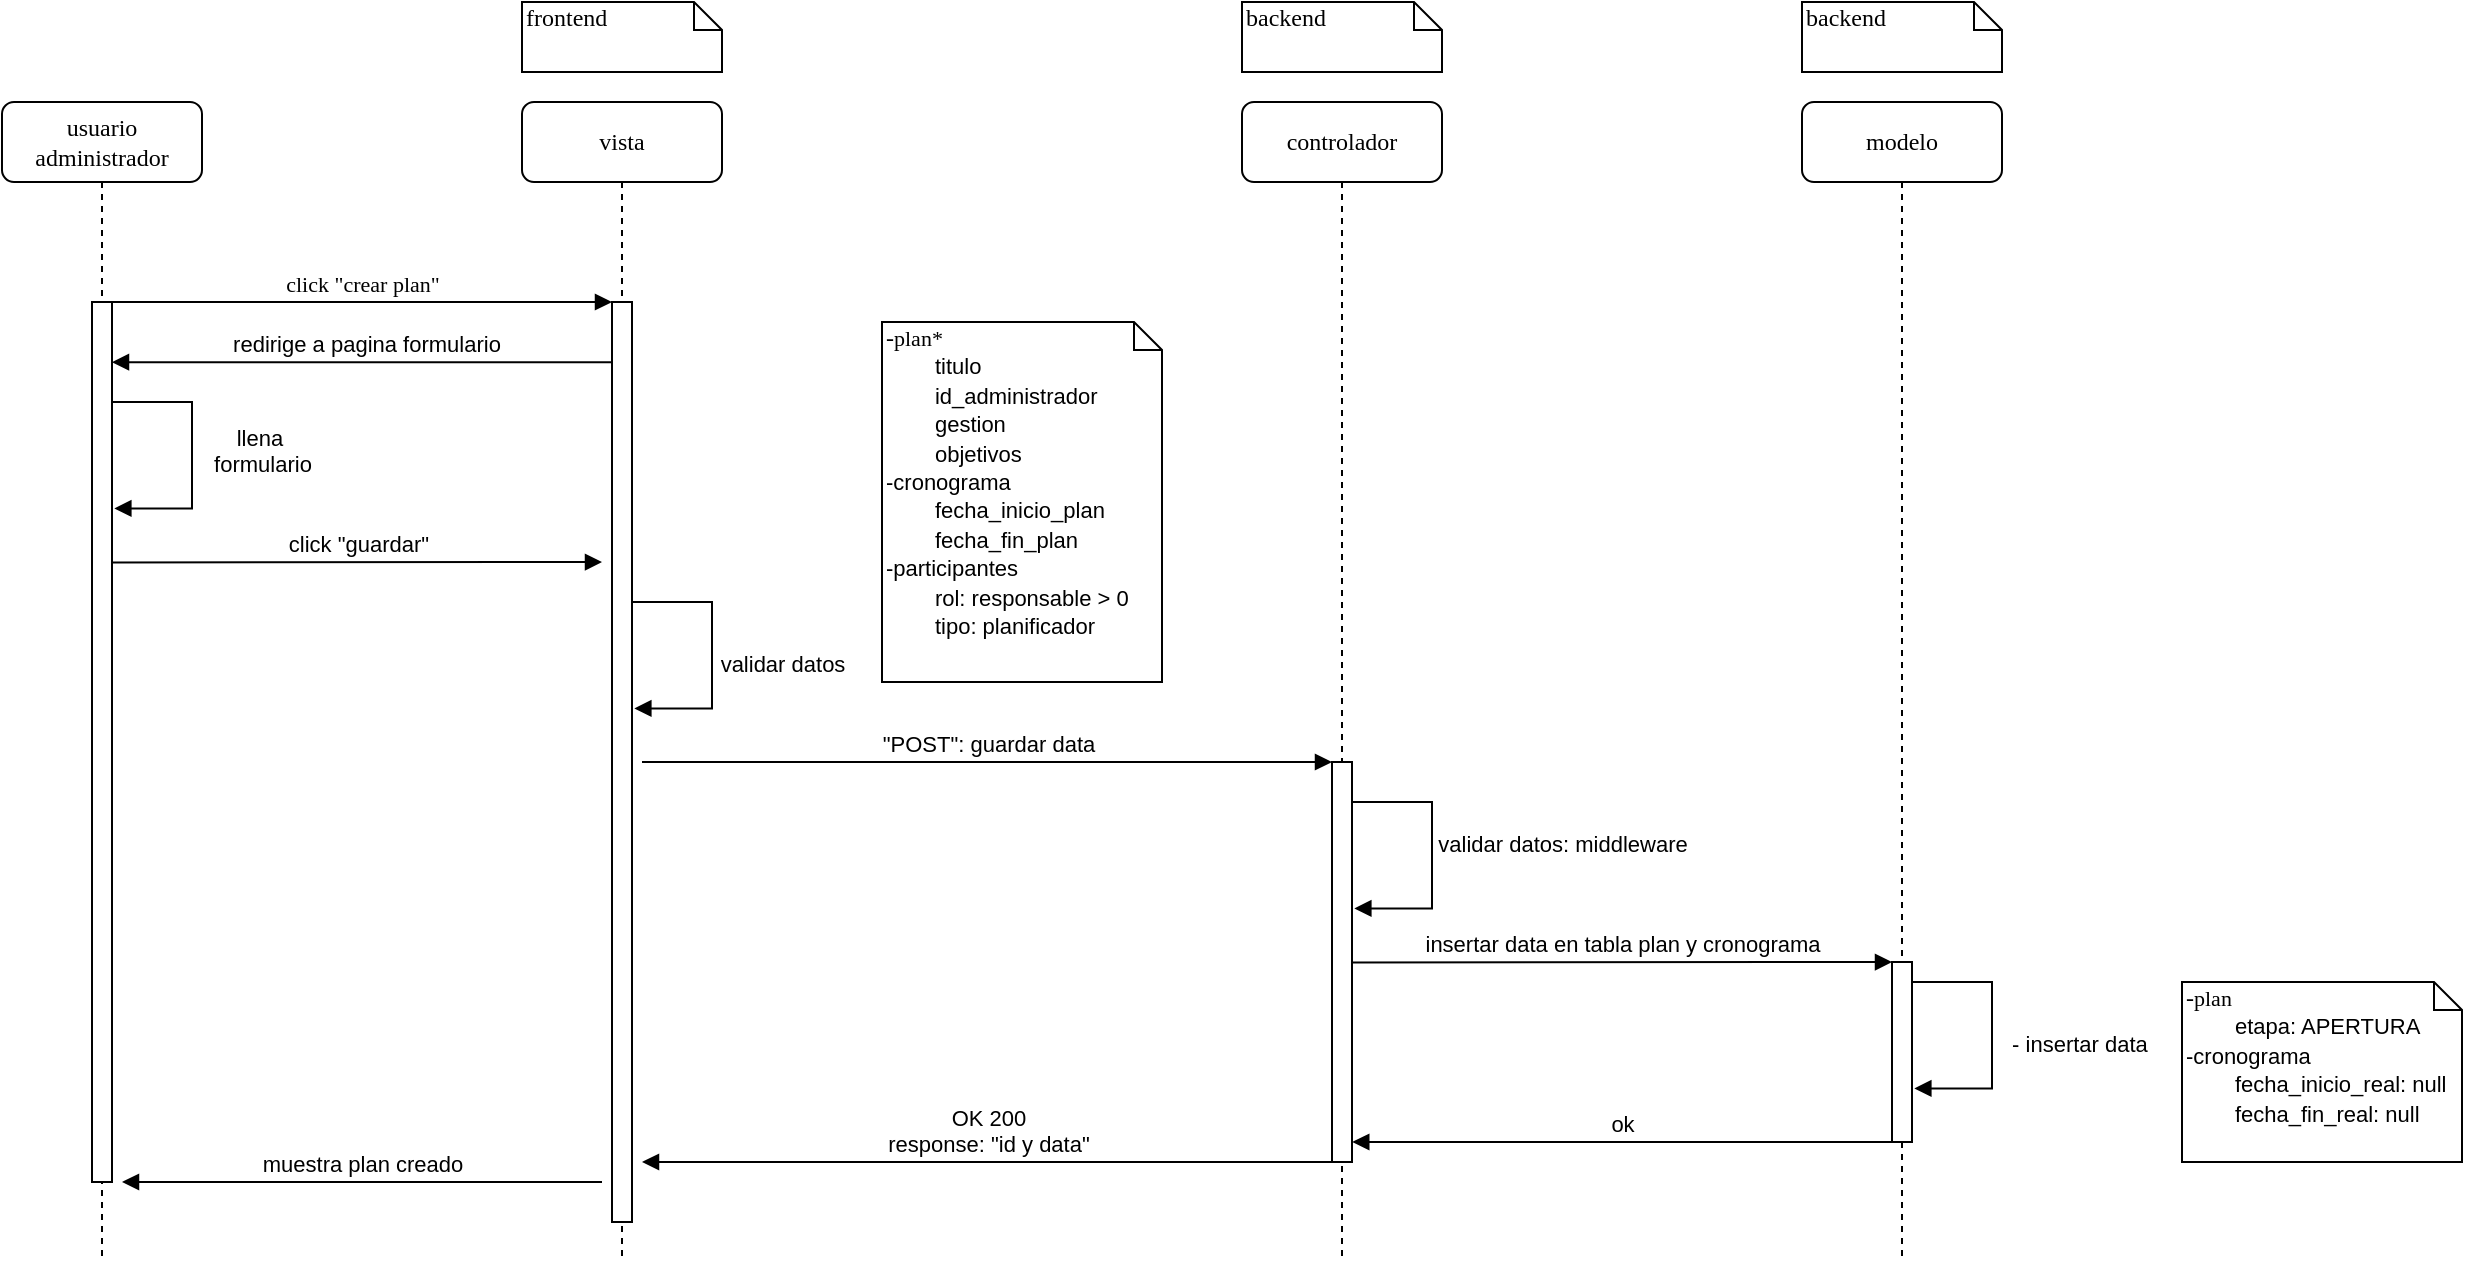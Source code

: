 <mxfile version="24.3.1" type="device" pages="2">
  <diagram name="FLUJO DE PLANEACION: ADMINISTRADOR" id="13e1069c-82ec-6db2-03f1-153e76fe0fe0">
    <mxGraphModel dx="1221" dy="608" grid="1" gridSize="10" guides="1" tooltips="1" connect="1" arrows="1" fold="1" page="1" pageScale="1" pageWidth="1100" pageHeight="850" background="none" math="0" shadow="0">
      <root>
        <mxCell id="0" />
        <mxCell id="1" parent="0" />
        <mxCell id="UffUeTkuu_cGfvTDTMv0-4" value="redirige a pagina formulario" style="html=1;verticalAlign=bottom;endArrow=block;curved=0;rounded=0;exitX=0.002;exitY=0.161;exitDx=0;exitDy=0;exitPerimeter=0;" parent="1" target="7baba1c4bc27f4b0-9" edge="1">
          <mxGeometry width="80" relative="1" as="geometry">
            <mxPoint x="318.89" y="210.07" as="sourcePoint" />
            <mxPoint x="70" y="210" as="targetPoint" />
          </mxGeometry>
        </mxCell>
        <mxCell id="7baba1c4bc27f4b0-2" value="vista" style="shape=umlLifeline;perimeter=lifelinePerimeter;whiteSpace=wrap;html=1;container=1;collapsible=0;recursiveResize=0;outlineConnect=0;rounded=1;shadow=0;comic=0;labelBackgroundColor=none;strokeWidth=1;fontFamily=Verdana;fontSize=12;align=center;" parent="1" vertex="1">
          <mxGeometry x="270" y="80" width="100" height="580" as="geometry" />
        </mxCell>
        <mxCell id="7baba1c4bc27f4b0-10" value="" style="html=1;points=[];perimeter=orthogonalPerimeter;rounded=0;shadow=0;comic=0;labelBackgroundColor=none;strokeWidth=1;fontFamily=Verdana;fontSize=12;align=center;" parent="7baba1c4bc27f4b0-2" vertex="1">
          <mxGeometry x="45" y="100" width="10" height="460" as="geometry" />
        </mxCell>
        <mxCell id="UffUeTkuu_cGfvTDTMv0-9" value="validar datos" style="html=1;verticalAlign=bottom;endArrow=block;rounded=0;edgeStyle=elbowEdgeStyle;exitX=1.015;exitY=0.106;exitDx=0;exitDy=0;exitPerimeter=0;entryX=1.133;entryY=0.227;entryDx=0;entryDy=0;entryPerimeter=0;" parent="7baba1c4bc27f4b0-2" edge="1">
          <mxGeometry x="0.212" y="35" width="80" relative="1" as="geometry">
            <mxPoint x="55" y="250.0" as="sourcePoint" />
            <mxPoint x="56.18" y="303.24" as="targetPoint" />
            <Array as="points">
              <mxPoint x="95" y="290" />
            </Array>
            <mxPoint as="offset" />
          </mxGeometry>
        </mxCell>
        <mxCell id="7baba1c4bc27f4b0-3" value="controlador" style="shape=umlLifeline;perimeter=lifelinePerimeter;whiteSpace=wrap;html=1;container=1;collapsible=0;recursiveResize=0;outlineConnect=0;rounded=1;shadow=0;comic=0;labelBackgroundColor=none;strokeWidth=1;fontFamily=Verdana;fontSize=12;align=center;" parent="1" vertex="1">
          <mxGeometry x="630" y="80" width="100" height="580" as="geometry" />
        </mxCell>
        <mxCell id="7baba1c4bc27f4b0-13" value="" style="html=1;points=[];perimeter=orthogonalPerimeter;rounded=0;shadow=0;comic=0;labelBackgroundColor=none;strokeWidth=1;fontFamily=Verdana;fontSize=12;align=center;" parent="7baba1c4bc27f4b0-3" vertex="1">
          <mxGeometry x="45" y="330" width="10" height="200" as="geometry" />
        </mxCell>
        <mxCell id="UffUeTkuu_cGfvTDTMv0-17" value="validar datos: middleware" style="html=1;verticalAlign=bottom;endArrow=block;rounded=0;edgeStyle=elbowEdgeStyle;exitX=1.015;exitY=0.106;exitDx=0;exitDy=0;exitPerimeter=0;entryX=1.133;entryY=0.227;entryDx=0;entryDy=0;entryPerimeter=0;" parent="7baba1c4bc27f4b0-3" edge="1">
          <mxGeometry x="0.06" y="65" width="80" relative="1" as="geometry">
            <mxPoint x="55" y="350.0" as="sourcePoint" />
            <mxPoint x="56.18" y="403.24" as="targetPoint" />
            <Array as="points">
              <mxPoint x="95" y="390" />
            </Array>
            <mxPoint as="offset" />
          </mxGeometry>
        </mxCell>
        <mxCell id="UffUeTkuu_cGfvTDTMv0-24" value="OK 200&lt;div&gt;response: &quot;id y data&quot;&lt;/div&gt;" style="html=1;verticalAlign=bottom;endArrow=block;curved=0;rounded=0;" parent="7baba1c4bc27f4b0-3" edge="1">
          <mxGeometry width="80" relative="1" as="geometry">
            <mxPoint x="45" y="530" as="sourcePoint" />
            <mxPoint x="-300" y="530" as="targetPoint" />
          </mxGeometry>
        </mxCell>
        <mxCell id="7baba1c4bc27f4b0-4" value="modelo" style="shape=umlLifeline;perimeter=lifelinePerimeter;whiteSpace=wrap;html=1;container=1;collapsible=0;recursiveResize=0;outlineConnect=0;rounded=1;shadow=0;comic=0;labelBackgroundColor=none;strokeWidth=1;fontFamily=Verdana;fontSize=12;align=center;" parent="1" vertex="1">
          <mxGeometry x="910" y="80" width="100" height="580" as="geometry" />
        </mxCell>
        <mxCell id="7baba1c4bc27f4b0-16" value="" style="html=1;points=[];perimeter=orthogonalPerimeter;rounded=0;shadow=0;comic=0;labelBackgroundColor=none;strokeWidth=1;fontFamily=Verdana;fontSize=12;align=center;" parent="7baba1c4bc27f4b0-4" vertex="1">
          <mxGeometry x="45" y="430" width="10" height="90" as="geometry" />
        </mxCell>
        <mxCell id="UffUeTkuu_cGfvTDTMv0-18" value="insertar data en tabla plan y cronograma" style="html=1;verticalAlign=bottom;endArrow=block;curved=0;rounded=0;exitX=0.983;exitY=0.501;exitDx=0;exitDy=0;exitPerimeter=0;" parent="7baba1c4bc27f4b0-4" source="7baba1c4bc27f4b0-13" edge="1">
          <mxGeometry width="80" relative="1" as="geometry">
            <mxPoint x="-260" y="430" as="sourcePoint" />
            <mxPoint x="45" y="430" as="targetPoint" />
          </mxGeometry>
        </mxCell>
        <mxCell id="UffUeTkuu_cGfvTDTMv0-19" value="&lt;div&gt;- insertar data&amp;nbsp;&lt;/div&gt;" style="html=1;verticalAlign=bottom;endArrow=block;rounded=0;edgeStyle=elbowEdgeStyle;exitX=1.015;exitY=0.106;exitDx=0;exitDy=0;exitPerimeter=0;entryX=1.133;entryY=0.227;entryDx=0;entryDy=0;entryPerimeter=0;" parent="7baba1c4bc27f4b0-4" edge="1">
          <mxGeometry x="0.212" y="45" width="80" relative="1" as="geometry">
            <mxPoint x="55" y="440" as="sourcePoint" />
            <mxPoint x="56.18" y="493.24" as="targetPoint" />
            <Array as="points">
              <mxPoint x="95" y="480" />
            </Array>
            <mxPoint as="offset" />
          </mxGeometry>
        </mxCell>
        <mxCell id="7baba1c4bc27f4b0-8" value="usuario&lt;div&gt;administrador&lt;/div&gt;" style="shape=umlLifeline;perimeter=lifelinePerimeter;whiteSpace=wrap;html=1;container=1;collapsible=0;recursiveResize=0;outlineConnect=0;rounded=1;shadow=0;comic=0;labelBackgroundColor=none;strokeWidth=1;fontFamily=Verdana;fontSize=12;align=center;" parent="1" vertex="1">
          <mxGeometry x="10" y="80" width="100" height="580" as="geometry" />
        </mxCell>
        <mxCell id="7baba1c4bc27f4b0-9" value="" style="html=1;points=[];perimeter=orthogonalPerimeter;rounded=0;shadow=0;comic=0;labelBackgroundColor=none;strokeWidth=1;fontFamily=Verdana;fontSize=12;align=center;" parent="7baba1c4bc27f4b0-8" vertex="1">
          <mxGeometry x="45" y="100" width="10" height="440" as="geometry" />
        </mxCell>
        <mxCell id="UffUeTkuu_cGfvTDTMv0-7" value="llena&amp;nbsp;&lt;div&gt;formulario&lt;/div&gt;" style="html=1;verticalAlign=bottom;endArrow=block;rounded=0;edgeStyle=elbowEdgeStyle;exitX=1.015;exitY=0.106;exitDx=0;exitDy=0;exitPerimeter=0;entryX=1.133;entryY=0.227;entryDx=0;entryDy=0;entryPerimeter=0;" parent="7baba1c4bc27f4b0-8" edge="1">
          <mxGeometry x="0.212" y="35" width="80" relative="1" as="geometry">
            <mxPoint x="55.0" y="150.0" as="sourcePoint" />
            <mxPoint x="56.18" y="203.24" as="targetPoint" />
            <Array as="points">
              <mxPoint x="95" y="190" />
            </Array>
            <mxPoint as="offset" />
          </mxGeometry>
        </mxCell>
        <mxCell id="7baba1c4bc27f4b0-11" value="&lt;font style=&quot;font-size: 11px;&quot;&gt;click &quot;crear plan&quot;&lt;/font&gt;" style="html=1;verticalAlign=bottom;endArrow=block;labelBackgroundColor=none;fontFamily=Verdana;fontSize=12;edgeStyle=elbowEdgeStyle;elbow=vertical;" parent="1" source="7baba1c4bc27f4b0-9" target="7baba1c4bc27f4b0-10" edge="1">
          <mxGeometry x="0.001" relative="1" as="geometry">
            <mxPoint x="220" y="190" as="sourcePoint" />
            <Array as="points">
              <mxPoint x="310" y="180" />
            </Array>
            <mxPoint as="offset" />
          </mxGeometry>
        </mxCell>
        <mxCell id="7baba1c4bc27f4b0-41" value="frontend" style="shape=note;whiteSpace=wrap;html=1;size=14;verticalAlign=top;align=left;spacingTop=-6;rounded=0;shadow=0;comic=0;labelBackgroundColor=none;strokeWidth=1;fontFamily=Verdana;fontSize=12" parent="1" vertex="1">
          <mxGeometry x="270" y="30" width="100" height="35" as="geometry" />
        </mxCell>
        <mxCell id="7baba1c4bc27f4b0-42" value="backend" style="shape=note;whiteSpace=wrap;html=1;size=14;verticalAlign=top;align=left;spacingTop=-6;rounded=0;shadow=0;comic=0;labelBackgroundColor=none;strokeWidth=1;fontFamily=Verdana;fontSize=12" parent="1" vertex="1">
          <mxGeometry x="630" y="30" width="100" height="35" as="geometry" />
        </mxCell>
        <mxCell id="7baba1c4bc27f4b0-43" value="backend" style="shape=note;whiteSpace=wrap;html=1;size=14;verticalAlign=top;align=left;spacingTop=-6;rounded=0;shadow=0;comic=0;labelBackgroundColor=none;strokeWidth=1;fontFamily=Verdana;fontSize=12" parent="1" vertex="1">
          <mxGeometry x="910" y="30" width="100" height="35" as="geometry" />
        </mxCell>
        <mxCell id="UffUeTkuu_cGfvTDTMv0-8" value="click &quot;guardar&quot;" style="html=1;verticalAlign=bottom;endArrow=block;curved=0;rounded=0;exitX=1.046;exitY=0.296;exitDx=0;exitDy=0;exitPerimeter=0;" parent="1" source="7baba1c4bc27f4b0-9" edge="1">
          <mxGeometry width="80" relative="1" as="geometry">
            <mxPoint x="70" y="310" as="sourcePoint" />
            <mxPoint x="310" y="310" as="targetPoint" />
          </mxGeometry>
        </mxCell>
        <mxCell id="UffUeTkuu_cGfvTDTMv0-16" value="&quot;POST&quot;: guardar data" style="html=1;verticalAlign=bottom;endArrow=block;curved=0;rounded=0;" parent="1" target="7baba1c4bc27f4b0-13" edge="1">
          <mxGeometry width="80" relative="1" as="geometry">
            <mxPoint x="330" y="410" as="sourcePoint" />
            <mxPoint x="500" y="410" as="targetPoint" />
          </mxGeometry>
        </mxCell>
        <mxCell id="UffUeTkuu_cGfvTDTMv0-20" value="&lt;font style=&quot;&quot;&gt;-&lt;/font&gt;&lt;font style=&quot;font-size: 11px;&quot;&gt;plan&lt;/font&gt;&lt;div&gt;&lt;span style=&quot;background-color: rgb(255, 255, 255); font-family: Helvetica; font-size: 11px; text-align: center; text-wrap: nowrap;&quot;&gt;&lt;span style=&quot;white-space: pre;&quot;&gt;&#x9;&lt;/span&gt;etapa: APERTURA&lt;/span&gt;&lt;/div&gt;&lt;div&gt;&lt;span style=&quot;background-color: rgb(255, 255, 255); font-family: Helvetica; font-size: 11px; text-align: center; text-wrap: nowrap;&quot;&gt;-cronograma&lt;/span&gt;&lt;/div&gt;&lt;div&gt;&lt;span style=&quot;background-color: rgb(255, 255, 255); font-family: Helvetica; font-size: 11px; text-align: center; text-wrap: nowrap;&quot;&gt;&lt;span style=&quot;white-space: pre;&quot;&gt;&#x9;&lt;/span&gt;fecha_inicio_real: null&lt;/span&gt;&lt;/div&gt;&lt;div&gt;&lt;span style=&quot;background-color: rgb(255, 255, 255); font-family: Helvetica; font-size: 11px; text-align: center; text-wrap: nowrap;&quot;&gt;&lt;span style=&quot;white-space: pre;&quot;&gt;&#x9;&lt;/span&gt;fecha_fin_real: null&lt;/span&gt;&lt;/div&gt;&lt;div&gt;&lt;br&gt;&lt;/div&gt;" style="shape=note;whiteSpace=wrap;html=1;size=14;verticalAlign=top;align=left;spacingTop=-6;rounded=0;shadow=0;comic=0;labelBackgroundColor=none;strokeWidth=1;fontFamily=Verdana;fontSize=12" parent="1" vertex="1">
          <mxGeometry x="1100" y="520" width="140" height="90" as="geometry" />
        </mxCell>
        <mxCell id="UffUeTkuu_cGfvTDTMv0-22" value="&lt;font style=&quot;&quot;&gt;-&lt;/font&gt;&lt;font style=&quot;font-size: 11px;&quot;&gt;plan*&lt;/font&gt;&lt;div&gt;&lt;span style=&quot;background-color: rgb(255, 255, 255); font-family: Helvetica; font-size: 11px; text-align: center; text-wrap: nowrap;&quot;&gt;&lt;span style=&quot;white-space: pre;&quot;&gt;&#x9;&lt;/span&gt;titulo&lt;/span&gt;&lt;/div&gt;&lt;div&gt;&lt;span style=&quot;background-color: rgb(255, 255, 255); font-family: Helvetica; font-size: 11px; text-align: center; text-wrap: nowrap;&quot;&gt;&lt;span style=&quot;white-space: pre;&quot;&gt;&#x9;&lt;/span&gt;id_administrador&lt;br&gt;&lt;/span&gt;&lt;/div&gt;&lt;div&gt;&lt;span style=&quot;background-color: rgb(255, 255, 255); font-family: Helvetica; font-size: 11px; text-align: center; text-wrap: nowrap;&quot;&gt;&lt;span style=&quot;white-space: pre;&quot;&gt;&#x9;&lt;/span&gt;gestion&lt;br&gt;&lt;/span&gt;&lt;/div&gt;&lt;div&gt;&lt;span style=&quot;background-color: rgb(255, 255, 255); font-family: Helvetica; font-size: 11px; text-align: center; text-wrap: nowrap;&quot;&gt;&lt;span style=&quot;white-space: pre;&quot;&gt;&#x9;&lt;/span&gt;objetivos&lt;br&gt;&lt;/span&gt;&lt;/div&gt;&lt;div&gt;&lt;span style=&quot;background-color: rgb(255, 255, 255); font-family: Helvetica; font-size: 11px; text-align: center; text-wrap: nowrap;&quot;&gt;-cronograma&lt;/span&gt;&lt;/div&gt;&lt;div&gt;&lt;span style=&quot;background-color: rgb(255, 255, 255); font-family: Helvetica; font-size: 11px; text-align: center; text-wrap: nowrap;&quot;&gt;&lt;span style=&quot;white-space: pre;&quot;&gt;&#x9;&lt;/span&gt;fecha_inicio_plan&lt;/span&gt;&lt;/div&gt;&lt;div&gt;&lt;span style=&quot;background-color: rgb(255, 255, 255); font-family: Helvetica; font-size: 11px; text-align: center; text-wrap: nowrap;&quot;&gt;&lt;span style=&quot;white-space: pre;&quot;&gt;&#x9;&lt;/span&gt;fecha_fin_plan&lt;/span&gt;&lt;/div&gt;&lt;div&gt;&lt;span style=&quot;background-color: rgb(255, 255, 255); font-family: Helvetica; font-size: 11px; text-align: center; text-wrap: nowrap;&quot;&gt;-participantes&lt;/span&gt;&lt;/div&gt;&lt;div&gt;&lt;span style=&quot;background-color: rgb(255, 255, 255); font-family: Helvetica; font-size: 11px; text-align: center; text-wrap: nowrap;&quot;&gt;&lt;span style=&quot;white-space: pre;&quot;&gt;&#x9;&lt;/span&gt;rol: responsable &amp;gt; 0&lt;br&gt;&lt;/span&gt;&lt;/div&gt;&lt;div&gt;&lt;span style=&quot;background-color: rgb(255, 255, 255); font-family: Helvetica; font-size: 11px; text-align: center; text-wrap: nowrap;&quot;&gt;&lt;span style=&quot;white-space: pre;&quot;&gt;&#x9;&lt;/span&gt;tipo: planificador&lt;br&gt;&lt;/span&gt;&lt;/div&gt;&lt;div&gt;&lt;span style=&quot;background-color: rgb(255, 255, 255); font-family: Helvetica; font-size: 11px; text-align: center; text-wrap: nowrap;&quot;&gt;&lt;br&gt;&lt;/span&gt;&lt;/div&gt;&lt;div&gt;&lt;span style=&quot;background-color: rgb(255, 255, 255); font-family: Helvetica; font-size: 11px; text-align: center; text-wrap: nowrap;&quot;&gt;&lt;br&gt;&lt;/span&gt;&lt;/div&gt;" style="shape=note;whiteSpace=wrap;html=1;size=14;verticalAlign=top;align=left;spacingTop=-6;rounded=0;shadow=0;comic=0;labelBackgroundColor=none;strokeWidth=1;fontFamily=Verdana;fontSize=12" parent="1" vertex="1">
          <mxGeometry x="450" y="190" width="140" height="180" as="geometry" />
        </mxCell>
        <mxCell id="UffUeTkuu_cGfvTDTMv0-23" value="ok" style="html=1;verticalAlign=bottom;endArrow=block;curved=0;rounded=0;exitX=-0.038;exitY=1;exitDx=0;exitDy=0;exitPerimeter=0;entryX=1.013;entryY=0.95;entryDx=0;entryDy=0;entryPerimeter=0;" parent="1" source="7baba1c4bc27f4b0-16" target="7baba1c4bc27f4b0-13" edge="1">
          <mxGeometry x="-0.002" width="80" relative="1" as="geometry">
            <mxPoint x="950" y="600" as="sourcePoint" />
            <mxPoint x="690" y="600" as="targetPoint" />
            <mxPoint as="offset" />
          </mxGeometry>
        </mxCell>
        <mxCell id="UffUeTkuu_cGfvTDTMv0-25" value="muestra plan creado" style="html=1;verticalAlign=bottom;endArrow=block;curved=0;rounded=0;" parent="1" edge="1">
          <mxGeometry width="80" relative="1" as="geometry">
            <mxPoint x="310" y="620" as="sourcePoint" />
            <mxPoint x="70" y="620" as="targetPoint" />
          </mxGeometry>
        </mxCell>
      </root>
    </mxGraphModel>
  </diagram>
  <diagram id="WwGOlJFqhBe0w1i6KH3g" name="FLUJO PLANEACION: PLANIFICADOR">
    <mxGraphModel dx="1163" dy="579" grid="1" gridSize="10" guides="1" tooltips="1" connect="1" arrows="1" fold="1" page="1" pageScale="1" pageWidth="827" pageHeight="1169" math="0" shadow="0">
      <root>
        <mxCell id="0" />
        <mxCell id="1" parent="0" />
        <mxCell id="rwDVkkAhV9fPD90_3vev-1" value="usuario&lt;div&gt;auditor&lt;/div&gt;" style="shape=umlLifeline;perimeter=lifelinePerimeter;whiteSpace=wrap;html=1;container=1;collapsible=0;recursiveResize=0;outlineConnect=0;rounded=1;shadow=0;comic=0;labelBackgroundColor=none;strokeWidth=1;fontFamily=Verdana;fontSize=12;align=center;" parent="1" vertex="1">
          <mxGeometry x="40" y="40" width="100" height="2450" as="geometry" />
        </mxCell>
        <mxCell id="rwDVkkAhV9fPD90_3vev-2" value="" style="html=1;points=[];perimeter=orthogonalPerimeter;rounded=0;shadow=0;comic=0;labelBackgroundColor=none;strokeWidth=1;fontFamily=Verdana;fontSize=12;align=center;" parent="rwDVkkAhV9fPD90_3vev-1" vertex="1">
          <mxGeometry x="45" y="100" width="10" height="2290" as="geometry" />
        </mxCell>
        <mxCell id="c6XgG6ySSTw-OyYYgiz0-1" value="click &quot;crear actividad&quot;" style="html=1;verticalAlign=bottom;endArrow=block;curved=0;rounded=0;" parent="rwDVkkAhV9fPD90_3vev-1" edge="1">
          <mxGeometry width="80" relative="1" as="geometry">
            <mxPoint x="60" y="400" as="sourcePoint" />
            <mxPoint x="270" y="400" as="targetPoint" />
          </mxGeometry>
        </mxCell>
        <mxCell id="c6XgG6ySSTw-OyYYgiz0-5" value="ingresar datos" style="html=1;verticalAlign=bottom;endArrow=block;rounded=0;edgeStyle=elbowEdgeStyle;exitX=1.015;exitY=0.106;exitDx=0;exitDy=0;exitPerimeter=0;entryX=1.133;entryY=0.227;entryDx=0;entryDy=0;entryPerimeter=0;" parent="rwDVkkAhV9fPD90_3vev-1" edge="1">
          <mxGeometry x="0.212" y="45" width="80" relative="1" as="geometry">
            <mxPoint x="55" y="460.0" as="sourcePoint" />
            <mxPoint x="56.18" y="513.24" as="targetPoint" />
            <Array as="points">
              <mxPoint x="95" y="500" />
            </Array>
            <mxPoint as="offset" />
          </mxGeometry>
        </mxCell>
        <mxCell id="c6XgG6ySSTw-OyYYgiz0-6" value="click &quot;guardar&quot;" style="html=1;verticalAlign=bottom;endArrow=block;curved=0;rounded=0;" parent="rwDVkkAhV9fPD90_3vev-1" edge="1">
          <mxGeometry width="80" relative="1" as="geometry">
            <mxPoint x="55" y="530" as="sourcePoint" />
            <mxPoint x="270" y="530" as="targetPoint" />
          </mxGeometry>
        </mxCell>
        <mxCell id="0E8X6CepLbDXRwvv__vK-2" value="click &quot;abrir actividad&quot;" style="html=1;verticalAlign=bottom;endArrow=block;curved=0;rounded=0;" parent="rwDVkkAhV9fPD90_3vev-1" edge="1">
          <mxGeometry width="80" relative="1" as="geometry">
            <mxPoint x="60" y="860" as="sourcePoint" />
            <mxPoint x="270" y="860" as="targetPoint" />
          </mxGeometry>
        </mxCell>
        <mxCell id="20uPW2bGxjTTq03wj-o7-2" value="ingresar datos" style="html=1;verticalAlign=bottom;endArrow=block;rounded=0;edgeStyle=elbowEdgeStyle;exitX=1.198;exitY=0.271;exitDx=0;exitDy=0;exitPerimeter=0;" parent="rwDVkkAhV9fPD90_3vev-1" edge="1">
          <mxGeometry x="0.19" y="42" width="80" relative="1" as="geometry">
            <mxPoint x="55.0" y="1060" as="sourcePoint" />
            <mxPoint x="55.02" y="1083.09" as="targetPoint" />
            <Array as="points">
              <mxPoint x="88.02" y="1073.09" />
            </Array>
            <mxPoint as="offset" />
          </mxGeometry>
        </mxCell>
        <mxCell id="20uPW2bGxjTTq03wj-o7-3" value="Click &quot;Guardar auditoria&quot;" style="html=1;verticalAlign=bottom;endArrow=block;curved=0;rounded=0;" parent="rwDVkkAhV9fPD90_3vev-1" edge="1">
          <mxGeometry width="80" relative="1" as="geometry">
            <mxPoint x="60" y="1100" as="sourcePoint" />
            <mxPoint x="270" y="1100" as="targetPoint" />
          </mxGeometry>
        </mxCell>
        <mxCell id="HzBQnUoR9m-qY79LxDmp-13" value="Click &quot;Agregar Check&quot;" style="html=1;verticalAlign=bottom;endArrow=block;curved=0;rounded=0;" parent="rwDVkkAhV9fPD90_3vev-1" edge="1">
          <mxGeometry width="80" relative="1" as="geometry">
            <mxPoint x="60" y="1740" as="sourcePoint" />
            <mxPoint x="270" y="1740" as="targetPoint" />
          </mxGeometry>
        </mxCell>
        <mxCell id="HzBQnUoR9m-qY79LxDmp-15" value="Mostrar formulario de checks" style="html=1;verticalAlign=bottom;endArrow=none;curved=0;rounded=0;startArrow=block;startFill=1;endFill=0;" parent="rwDVkkAhV9fPD90_3vev-1" edge="1">
          <mxGeometry width="80" relative="1" as="geometry">
            <mxPoint x="60" y="1770" as="sourcePoint" />
            <mxPoint x="270" y="1770" as="targetPoint" />
          </mxGeometry>
        </mxCell>
        <mxCell id="HzBQnUoR9m-qY79LxDmp-17" value="ingresar datos" style="html=1;verticalAlign=bottom;endArrow=block;rounded=0;edgeStyle=elbowEdgeStyle;exitX=1.198;exitY=0.271;exitDx=0;exitDy=0;exitPerimeter=0;" parent="rwDVkkAhV9fPD90_3vev-1" edge="1">
          <mxGeometry x="0.19" y="42" width="80" relative="1" as="geometry">
            <mxPoint x="65.0" y="1780" as="sourcePoint" />
            <mxPoint x="65.02" y="1803.09" as="targetPoint" />
            <Array as="points">
              <mxPoint x="98.02" y="1793.09" />
            </Array>
            <mxPoint as="offset" />
          </mxGeometry>
        </mxCell>
        <mxCell id="qSnqgkX1vYPYsh4ckFBg-1" value="vista" style="shape=umlLifeline;perimeter=lifelinePerimeter;whiteSpace=wrap;html=1;container=1;collapsible=0;recursiveResize=0;outlineConnect=0;rounded=1;shadow=0;comic=0;labelBackgroundColor=none;strokeWidth=1;fontFamily=Verdana;fontSize=12;align=center;" parent="1" vertex="1">
          <mxGeometry x="270" y="40" width="100" height="2450" as="geometry" />
        </mxCell>
        <mxCell id="qSnqgkX1vYPYsh4ckFBg-2" value="" style="html=1;points=[];perimeter=orthogonalPerimeter;rounded=0;shadow=0;comic=0;labelBackgroundColor=none;strokeWidth=1;fontFamily=Verdana;fontSize=12;align=center;" parent="qSnqgkX1vYPYsh4ckFBg-1" vertex="1">
          <mxGeometry x="45" y="100" width="10" height="2290" as="geometry" />
        </mxCell>
        <mxCell id="c6XgG6ySSTw-OyYYgiz0-9" value="Formatear datos" style="html=1;verticalAlign=bottom;endArrow=block;rounded=0;edgeStyle=elbowEdgeStyle;exitX=1.015;exitY=0.106;exitDx=0;exitDy=0;exitPerimeter=0;entryX=1.133;entryY=0.227;entryDx=0;entryDy=0;entryPerimeter=0;" parent="qSnqgkX1vYPYsh4ckFBg-1" edge="1">
          <mxGeometry x="0.212" y="35" width="80" relative="1" as="geometry">
            <mxPoint x="55" y="540" as="sourcePoint" />
            <mxPoint x="56.18" y="593.24" as="targetPoint" />
            <Array as="points">
              <mxPoint x="95" y="580" />
            </Array>
            <mxPoint as="offset" />
          </mxGeometry>
        </mxCell>
        <mxCell id="20uPW2bGxjTTq03wj-o7-8" value="Formatear y validar&amp;nbsp;&lt;div&gt;datos&lt;/div&gt;" style="html=1;verticalAlign=bottom;endArrow=block;rounded=0;edgeStyle=elbowEdgeStyle;exitX=1.198;exitY=0.271;exitDx=0;exitDy=0;exitPerimeter=0;" parent="qSnqgkX1vYPYsh4ckFBg-1" edge="1">
          <mxGeometry x="0.259" y="52" width="80" relative="1" as="geometry">
            <mxPoint x="55" y="1110" as="sourcePoint" />
            <mxPoint x="55.02" y="1133.09" as="targetPoint" />
            <Array as="points">
              <mxPoint x="88.02" y="1123.09" />
            </Array>
            <mxPoint x="52" y="-45" as="offset" />
          </mxGeometry>
        </mxCell>
        <mxCell id="qSnqgkX1vYPYsh4ckFBg-4" value="modelo" style="shape=umlLifeline;perimeter=lifelinePerimeter;whiteSpace=wrap;html=1;container=1;collapsible=0;recursiveResize=0;outlineConnect=0;rounded=1;shadow=0;comic=0;labelBackgroundColor=none;strokeWidth=1;fontFamily=Verdana;fontSize=12;align=center;" parent="1" vertex="1">
          <mxGeometry x="700" y="40" width="100" height="2380" as="geometry" />
        </mxCell>
        <mxCell id="qSnqgkX1vYPYsh4ckFBg-5" value="" style="html=1;points=[];perimeter=orthogonalPerimeter;rounded=0;shadow=0;comic=0;labelBackgroundColor=none;strokeWidth=1;fontFamily=Verdana;fontSize=12;align=center;" parent="qSnqgkX1vYPYsh4ckFBg-4" vertex="1">
          <mxGeometry x="45" y="200" width="10" height="100" as="geometry" />
        </mxCell>
        <mxCell id="nTu8nTeAyjdF6Tatln3D-1" value="&lt;div&gt;- insertar data&amp;nbsp;&lt;/div&gt;" style="html=1;verticalAlign=bottom;endArrow=block;rounded=0;edgeStyle=elbowEdgeStyle;exitX=1.015;exitY=0.106;exitDx=0;exitDy=0;exitPerimeter=0;entryX=1.133;entryY=0.227;entryDx=0;entryDy=0;entryPerimeter=0;" parent="qSnqgkX1vYPYsh4ckFBg-4" edge="1">
          <mxGeometry x="0.06" y="45" width="80" relative="1" as="geometry">
            <mxPoint x="55" y="220" as="sourcePoint" />
            <mxPoint x="56.18" y="273.24" as="targetPoint" />
            <Array as="points">
              <mxPoint x="95" y="260" />
            </Array>
            <mxPoint as="offset" />
          </mxGeometry>
        </mxCell>
        <mxCell id="Hk00ESmYUxV_dqD9_Td8-3" value="" style="html=1;points=[];perimeter=orthogonalPerimeter;rounded=0;shadow=0;comic=0;labelBackgroundColor=none;strokeWidth=1;fontFamily=Verdana;fontSize=12;align=center;" parent="qSnqgkX1vYPYsh4ckFBg-4" vertex="1">
          <mxGeometry x="45" y="710" width="10" height="70" as="geometry" />
        </mxCell>
        <mxCell id="Hk00ESmYUxV_dqD9_Td8-5" value="&lt;div&gt;insertar data&amp;nbsp;&lt;/div&gt;" style="html=1;verticalAlign=bottom;endArrow=block;rounded=0;edgeStyle=elbowEdgeStyle;exitX=1.198;exitY=0.271;exitDx=0;exitDy=0;exitPerimeter=0;" parent="qSnqgkX1vYPYsh4ckFBg-4" edge="1">
          <mxGeometry x="0.19" y="42" width="80" relative="1" as="geometry">
            <mxPoint x="55.0" y="720.0" as="sourcePoint" />
            <mxPoint x="55.02" y="743.09" as="targetPoint" />
            <Array as="points">
              <mxPoint x="88.02" y="733.09" />
            </Array>
            <mxPoint as="offset" />
          </mxGeometry>
        </mxCell>
        <mxCell id="0E8X6CepLbDXRwvv__vK-7" value="" style="html=1;points=[];perimeter=orthogonalPerimeter;rounded=0;shadow=0;comic=0;labelBackgroundColor=none;strokeWidth=1;fontFamily=Verdana;fontSize=12;align=center;" parent="qSnqgkX1vYPYsh4ckFBg-4" vertex="1">
          <mxGeometry x="45" y="930" width="10" height="30" as="geometry" />
        </mxCell>
        <mxCell id="0E8X6CepLbDXRwvv__vK-11" value="DATA" style="html=1;verticalAlign=bottom;endArrow=none;curved=0;rounded=0;startArrow=block;startFill=1;endFill=0;" parent="qSnqgkX1vYPYsh4ckFBg-4" edge="1">
          <mxGeometry width="80" relative="1" as="geometry">
            <mxPoint x="-150" y="960" as="sourcePoint" />
            <mxPoint x="40" y="960" as="targetPoint" />
          </mxGeometry>
        </mxCell>
        <mxCell id="x1FIQMdPufeVAxIoaQDV-2" value="" style="html=1;points=[];perimeter=orthogonalPerimeter;rounded=0;shadow=0;comic=0;labelBackgroundColor=none;strokeWidth=1;fontFamily=Verdana;fontSize=12;align=center;" parent="qSnqgkX1vYPYsh4ckFBg-4" vertex="1">
          <mxGeometry x="45" y="1250" width="10" height="80" as="geometry" />
        </mxCell>
        <mxCell id="x1FIQMdPufeVAxIoaQDV-4" value="CREAR&amp;nbsp;&lt;div&gt;en tabla auditoria y cronograma&lt;/div&gt;" style="html=1;verticalAlign=bottom;endArrow=block;curved=0;rounded=0;" parent="qSnqgkX1vYPYsh4ckFBg-4" edge="1">
          <mxGeometry width="80" relative="1" as="geometry">
            <mxPoint x="-150" y="1250" as="sourcePoint" />
            <mxPoint x="40" y="1250" as="targetPoint" />
          </mxGeometry>
        </mxCell>
        <mxCell id="x1FIQMdPufeVAxIoaQDV-6" value="&lt;div&gt;insertar data&amp;nbsp;&lt;/div&gt;" style="html=1;verticalAlign=bottom;endArrow=block;rounded=0;edgeStyle=elbowEdgeStyle;exitX=1.198;exitY=0.271;exitDx=0;exitDy=0;exitPerimeter=0;" parent="qSnqgkX1vYPYsh4ckFBg-4" edge="1">
          <mxGeometry x="0.19" y="42" width="80" relative="1" as="geometry">
            <mxPoint x="55.0" y="1268.45" as="sourcePoint" />
            <mxPoint x="55.02" y="1291.54" as="targetPoint" />
            <Array as="points">
              <mxPoint x="88.02" y="1281.54" />
            </Array>
            <mxPoint as="offset" />
          </mxGeometry>
        </mxCell>
        <mxCell id="HzBQnUoR9m-qY79LxDmp-8" value="&lt;div&gt;insertar data&amp;nbsp;&lt;/div&gt;" style="html=1;verticalAlign=bottom;endArrow=block;rounded=0;edgeStyle=elbowEdgeStyle;exitX=1.198;exitY=0.271;exitDx=0;exitDy=0;exitPerimeter=0;" parent="qSnqgkX1vYPYsh4ckFBg-4" edge="1">
          <mxGeometry x="0.19" y="42" width="80" relative="1" as="geometry">
            <mxPoint x="55" y="1570" as="sourcePoint" />
            <mxPoint x="55.02" y="1593.09" as="targetPoint" />
            <Array as="points">
              <mxPoint x="88.02" y="1583.09" />
            </Array>
            <mxPoint as="offset" />
          </mxGeometry>
        </mxCell>
        <mxCell id="HzBQnUoR9m-qY79LxDmp-5" value="" style="html=1;points=[];perimeter=orthogonalPerimeter;rounded=0;shadow=0;comic=0;labelBackgroundColor=none;strokeWidth=1;fontFamily=Verdana;fontSize=12;align=center;" parent="qSnqgkX1vYPYsh4ckFBg-4" vertex="1">
          <mxGeometry x="45" y="1550" width="10" height="100" as="geometry" />
        </mxCell>
        <mxCell id="HzBQnUoR9m-qY79LxDmp-6" value="ACTUALIZAR y CREAR" style="html=1;verticalAlign=bottom;endArrow=block;curved=0;rounded=0;" parent="qSnqgkX1vYPYsh4ckFBg-4" edge="1">
          <mxGeometry width="80" relative="1" as="geometry">
            <mxPoint x="-155" y="1550" as="sourcePoint" />
            <mxPoint x="45" y="1550" as="targetPoint" />
          </mxGeometry>
        </mxCell>
        <mxCell id="HzBQnUoR9m-qY79LxDmp-10" value="OK y DATA" style="html=1;verticalAlign=bottom;endArrow=block;curved=0;rounded=0;" parent="qSnqgkX1vYPYsh4ckFBg-4" edge="1">
          <mxGeometry width="80" relative="1" as="geometry">
            <mxPoint x="40" y="1650" as="sourcePoint" />
            <mxPoint x="-150" y="1650" as="targetPoint" />
          </mxGeometry>
        </mxCell>
        <mxCell id="PQzdDY-kdReBMIUdHJ6F-1" value="" style="html=1;points=[];perimeter=orthogonalPerimeter;rounded=0;shadow=0;comic=0;labelBackgroundColor=none;strokeWidth=1;fontFamily=Verdana;fontSize=12;align=center;" vertex="1" parent="qSnqgkX1vYPYsh4ckFBg-4">
          <mxGeometry x="45" y="1910" width="10" height="100" as="geometry" />
        </mxCell>
        <mxCell id="PQzdDY-kdReBMIUdHJ6F-4" value="CREAR en tabla checks y&amp;nbsp;&lt;div&gt;ACTUALIZAR en aprobacion&lt;/div&gt;" style="html=1;verticalAlign=bottom;endArrow=block;curved=0;rounded=0;" edge="1" parent="qSnqgkX1vYPYsh4ckFBg-4">
          <mxGeometry x="-0.002" width="80" relative="1" as="geometry">
            <mxPoint x="-150" y="1910" as="sourcePoint" />
            <mxPoint x="40" y="1910" as="targetPoint" />
            <mxPoint as="offset" />
          </mxGeometry>
        </mxCell>
        <mxCell id="PQzdDY-kdReBMIUdHJ6F-13" value="" style="html=1;points=[];perimeter=orthogonalPerimeter;rounded=0;shadow=0;comic=0;labelBackgroundColor=none;strokeWidth=1;fontFamily=Verdana;fontSize=12;align=center;" vertex="1" parent="qSnqgkX1vYPYsh4ckFBg-4">
          <mxGeometry x="45" y="2190" width="10" height="130" as="geometry" />
        </mxCell>
        <mxCell id="PQzdDY-kdReBMIUdHJ6F-14" value="&lt;div&gt;- insertar data&amp;nbsp;&lt;/div&gt;" style="html=1;verticalAlign=bottom;endArrow=block;rounded=0;edgeStyle=elbowEdgeStyle;exitX=1.015;exitY=0.106;exitDx=0;exitDy=0;exitPerimeter=0;entryX=1.133;entryY=0.227;entryDx=0;entryDy=0;entryPerimeter=0;" edge="1" parent="qSnqgkX1vYPYsh4ckFBg-4">
          <mxGeometry x="0.06" y="45" width="80" relative="1" as="geometry">
            <mxPoint x="55" y="2210" as="sourcePoint" />
            <mxPoint x="56.18" y="2263.24" as="targetPoint" />
            <Array as="points">
              <mxPoint x="95" y="2250" />
            </Array>
            <mxPoint as="offset" />
          </mxGeometry>
        </mxCell>
        <mxCell id="qSnqgkX1vYPYsh4ckFBg-7" value="controlador" style="shape=umlLifeline;perimeter=lifelinePerimeter;whiteSpace=wrap;html=1;container=1;collapsible=0;recursiveResize=0;outlineConnect=0;rounded=1;shadow=0;comic=0;labelBackgroundColor=none;strokeWidth=1;fontFamily=Verdana;fontSize=12;align=center;" parent="1" vertex="1">
          <mxGeometry x="490" y="40" width="100" height="2450" as="geometry" />
        </mxCell>
        <mxCell id="qSnqgkX1vYPYsh4ckFBg-8" value="" style="html=1;points=[];perimeter=orthogonalPerimeter;rounded=0;shadow=0;comic=0;labelBackgroundColor=none;strokeWidth=1;fontFamily=Verdana;fontSize=12;align=center;" parent="qSnqgkX1vYPYsh4ckFBg-7" vertex="1">
          <mxGeometry x="45" y="120" width="10" height="210" as="geometry" />
        </mxCell>
        <mxCell id="Yc9g9XgZ7PuEGC_O2gkt-1" value="validar datos" style="html=1;verticalAlign=bottom;endArrow=block;rounded=0;edgeStyle=elbowEdgeStyle;exitX=1.015;exitY=0.106;exitDx=0;exitDy=0;exitPerimeter=0;entryX=1.256;entryY=0.224;entryDx=0;entryDy=0;entryPerimeter=0;" parent="qSnqgkX1vYPYsh4ckFBg-7" target="qSnqgkX1vYPYsh4ckFBg-8" edge="1">
          <mxGeometry x="0.212" y="35" width="80" relative="1" as="geometry">
            <mxPoint x="55" y="130.0" as="sourcePoint" />
            <mxPoint x="56.18" y="183.24" as="targetPoint" />
            <Array as="points">
              <mxPoint x="95" y="170" />
            </Array>
            <mxPoint as="offset" />
          </mxGeometry>
        </mxCell>
        <mxCell id="U1EN_e9b8ZYmKPW13B9b-4" value="OK 200" style="html=1;verticalAlign=bottom;endArrow=block;curved=0;rounded=0;" parent="qSnqgkX1vYPYsh4ckFBg-7" edge="1">
          <mxGeometry width="80" relative="1" as="geometry">
            <mxPoint x="39.5" y="330" as="sourcePoint" />
            <mxPoint x="-160" y="330" as="targetPoint" />
          </mxGeometry>
        </mxCell>
        <mxCell id="c6XgG6ySSTw-OyYYgiz0-8" value="" style="html=1;points=[];perimeter=orthogonalPerimeter;rounded=0;shadow=0;comic=0;labelBackgroundColor=none;strokeWidth=1;fontFamily=Verdana;fontSize=12;align=center;" parent="qSnqgkX1vYPYsh4ckFBg-7" vertex="1">
          <mxGeometry x="45" y="620" width="10" height="200" as="geometry" />
        </mxCell>
        <mxCell id="Hk00ESmYUxV_dqD9_Td8-2" value="validar datos" style="html=1;verticalAlign=bottom;endArrow=block;rounded=0;edgeStyle=elbowEdgeStyle;exitX=1.015;exitY=0.106;exitDx=0;exitDy=0;exitPerimeter=0;entryX=1.133;entryY=0.227;entryDx=0;entryDy=0;entryPerimeter=0;" parent="qSnqgkX1vYPYsh4ckFBg-7" edge="1">
          <mxGeometry x="0.212" y="35" width="80" relative="1" as="geometry">
            <mxPoint x="55" y="630" as="sourcePoint" />
            <mxPoint x="56.18" y="683.24" as="targetPoint" />
            <Array as="points">
              <mxPoint x="95" y="670" />
            </Array>
            <mxPoint as="offset" />
          </mxGeometry>
        </mxCell>
        <mxCell id="Hk00ESmYUxV_dqD9_Td8-9" value="OK 200&lt;div&gt;response: id y data&lt;/div&gt;" style="html=1;verticalAlign=bottom;endArrow=block;curved=0;rounded=0;" parent="qSnqgkX1vYPYsh4ckFBg-7" edge="1">
          <mxGeometry width="80" relative="1" as="geometry">
            <mxPoint x="45" y="820" as="sourcePoint" />
            <mxPoint x="-160" y="820" as="targetPoint" />
          </mxGeometry>
        </mxCell>
        <mxCell id="0E8X6CepLbDXRwvv__vK-6" value="" style="html=1;points=[];perimeter=orthogonalPerimeter;rounded=0;shadow=0;comic=0;labelBackgroundColor=none;strokeWidth=1;fontFamily=Verdana;fontSize=12;align=center;" parent="qSnqgkX1vYPYsh4ckFBg-7" vertex="1">
          <mxGeometry x="45" y="870" width="10" height="110" as="geometry" />
        </mxCell>
        <mxCell id="0E8X6CepLbDXRwvv__vK-10" value="valida datos" style="html=1;verticalAlign=bottom;endArrow=block;rounded=0;edgeStyle=elbowEdgeStyle;exitX=1.198;exitY=0.271;exitDx=0;exitDy=0;exitPerimeter=0;" parent="qSnqgkX1vYPYsh4ckFBg-7" edge="1">
          <mxGeometry x="0.19" y="42" width="80" relative="1" as="geometry">
            <mxPoint x="55" y="880.0" as="sourcePoint" />
            <mxPoint x="55.02" y="903.09" as="targetPoint" />
            <Array as="points">
              <mxPoint x="88.02" y="893.09" />
            </Array>
            <mxPoint as="offset" />
          </mxGeometry>
        </mxCell>
        <mxCell id="20uPW2bGxjTTq03wj-o7-6" value="" style="html=1;points=[];perimeter=orthogonalPerimeter;rounded=0;shadow=0;comic=0;labelBackgroundColor=none;strokeWidth=1;fontFamily=Verdana;fontSize=12;align=center;" parent="qSnqgkX1vYPYsh4ckFBg-7" vertex="1">
          <mxGeometry x="45" y="1170" width="10" height="230" as="geometry" />
        </mxCell>
        <mxCell id="x1FIQMdPufeVAxIoaQDV-3" value="validar datos" style="html=1;verticalAlign=bottom;endArrow=block;rounded=0;edgeStyle=elbowEdgeStyle;exitX=1.198;exitY=0.271;exitDx=0;exitDy=0;exitPerimeter=0;" parent="qSnqgkX1vYPYsh4ckFBg-7" edge="1">
          <mxGeometry x="0.185" y="42" width="80" relative="1" as="geometry">
            <mxPoint x="55" y="1180" as="sourcePoint" />
            <mxPoint x="55.02" y="1203.09" as="targetPoint" />
            <Array as="points">
              <mxPoint x="88.02" y="1193.09" />
            </Array>
            <mxPoint as="offset" />
          </mxGeometry>
        </mxCell>
        <mxCell id="x1FIQMdPufeVAxIoaQDV-8" value="OK 200&lt;div&gt;response: data&lt;/div&gt;" style="html=1;verticalAlign=bottom;endArrow=block;curved=0;rounded=0;" parent="qSnqgkX1vYPYsh4ckFBg-7" edge="1">
          <mxGeometry width="80" relative="1" as="geometry">
            <mxPoint x="37.5" y="1400" as="sourcePoint" />
            <mxPoint x="-160" y="1400" as="targetPoint" />
          </mxGeometry>
        </mxCell>
        <mxCell id="HzBQnUoR9m-qY79LxDmp-3" value="" style="html=1;points=[];perimeter=orthogonalPerimeter;rounded=0;shadow=0;comic=0;labelBackgroundColor=none;strokeWidth=1;fontFamily=Verdana;fontSize=12;align=center;" parent="qSnqgkX1vYPYsh4ckFBg-7" vertex="1">
          <mxGeometry x="45" y="1470" width="10" height="210" as="geometry" />
        </mxCell>
        <mxCell id="HzBQnUoR9m-qY79LxDmp-7" value="validar solicitud" style="html=1;verticalAlign=bottom;endArrow=block;rounded=0;edgeStyle=elbowEdgeStyle;exitX=1.198;exitY=0.271;exitDx=0;exitDy=0;exitPerimeter=0;" parent="qSnqgkX1vYPYsh4ckFBg-7" edge="1">
          <mxGeometry x="0.185" y="42" width="80" relative="1" as="geometry">
            <mxPoint x="55" y="1480" as="sourcePoint" />
            <mxPoint x="55.02" y="1503.09" as="targetPoint" />
            <Array as="points">
              <mxPoint x="88.02" y="1520" />
            </Array>
            <mxPoint as="offset" />
          </mxGeometry>
        </mxCell>
        <mxCell id="HzBQnUoR9m-qY79LxDmp-11" value="OK 200&lt;div&gt;response: id y data&lt;/div&gt;" style="html=1;verticalAlign=bottom;endArrow=none;curved=0;rounded=0;startArrow=block;startFill=1;endFill=0;" parent="qSnqgkX1vYPYsh4ckFBg-7" edge="1">
          <mxGeometry width="80" relative="1" as="geometry">
            <mxPoint x="-160" y="1680" as="sourcePoint" />
            <mxPoint x="40" y="1680" as="targetPoint" />
          </mxGeometry>
        </mxCell>
        <mxCell id="HzBQnUoR9m-qY79LxDmp-19" value="" style="html=1;points=[];perimeter=orthogonalPerimeter;rounded=0;shadow=0;comic=0;labelBackgroundColor=none;strokeWidth=1;fontFamily=Verdana;fontSize=12;align=center;" parent="qSnqgkX1vYPYsh4ckFBg-7" vertex="1">
          <mxGeometry x="45" y="1840" width="10" height="190" as="geometry" />
        </mxCell>
        <mxCell id="PQzdDY-kdReBMIUdHJ6F-2" value="validar solicitud" style="html=1;verticalAlign=bottom;endArrow=block;rounded=0;edgeStyle=elbowEdgeStyle;exitX=1.198;exitY=0.271;exitDx=0;exitDy=0;exitPerimeter=0;" edge="1" parent="qSnqgkX1vYPYsh4ckFBg-7">
          <mxGeometry x="0.185" y="42" width="80" relative="1" as="geometry">
            <mxPoint x="55" y="1850" as="sourcePoint" />
            <mxPoint x="55.02" y="1873.09" as="targetPoint" />
            <Array as="points">
              <mxPoint x="88.02" y="1890" />
            </Array>
            <mxPoint as="offset" />
          </mxGeometry>
        </mxCell>
        <mxCell id="PQzdDY-kdReBMIUdHJ6F-8" value="OK 200&lt;div&gt;response: id y data&lt;/div&gt;" style="html=1;verticalAlign=bottom;endArrow=none;curved=0;rounded=0;startArrow=block;startFill=1;endFill=0;" edge="1" parent="qSnqgkX1vYPYsh4ckFBg-7">
          <mxGeometry width="80" relative="1" as="geometry">
            <mxPoint x="-160" y="2030" as="sourcePoint" />
            <mxPoint x="40" y="2030" as="targetPoint" />
          </mxGeometry>
        </mxCell>
        <mxCell id="PQzdDY-kdReBMIUdHJ6F-12" value="PUT: Finalizar etapa planifacion plan" style="html=1;verticalAlign=bottom;endArrow=block;curved=0;rounded=0;" edge="1" parent="qSnqgkX1vYPYsh4ckFBg-7">
          <mxGeometry width="80" relative="1" as="geometry">
            <mxPoint x="-160" y="2108" as="sourcePoint" />
            <mxPoint x="40" y="2108" as="targetPoint" />
            <mxPoint as="offset" />
          </mxGeometry>
        </mxCell>
        <mxCell id="PQzdDY-kdReBMIUdHJ6F-15" value="" style="html=1;points=[];perimeter=orthogonalPerimeter;rounded=0;shadow=0;comic=0;labelBackgroundColor=none;strokeWidth=1;fontFamily=Verdana;fontSize=12;align=center;" vertex="1" parent="qSnqgkX1vYPYsh4ckFBg-7">
          <mxGeometry x="45" y="2110" width="10" height="260" as="geometry" />
        </mxCell>
        <mxCell id="PQzdDY-kdReBMIUdHJ6F-16" value="validar datos" style="html=1;verticalAlign=bottom;endArrow=block;rounded=0;edgeStyle=elbowEdgeStyle;exitX=1.015;exitY=0.106;exitDx=0;exitDy=0;exitPerimeter=0;entryX=1.256;entryY=0.224;entryDx=0;entryDy=0;entryPerimeter=0;" edge="1" parent="qSnqgkX1vYPYsh4ckFBg-7">
          <mxGeometry x="0.212" y="35" width="80" relative="1" as="geometry">
            <mxPoint x="55" y="2120" as="sourcePoint" />
            <mxPoint x="57.56" y="2157.04" as="targetPoint" />
            <Array as="points">
              <mxPoint x="95" y="2160" />
            </Array>
            <mxPoint as="offset" />
          </mxGeometry>
        </mxCell>
        <mxCell id="PQzdDY-kdReBMIUdHJ6F-22" value="OK 200&lt;div&gt;response: id y data&lt;/div&gt;" style="html=1;verticalAlign=bottom;endArrow=none;curved=0;rounded=0;startArrow=block;startFill=1;endFill=0;" edge="1" parent="qSnqgkX1vYPYsh4ckFBg-7">
          <mxGeometry width="80" relative="1" as="geometry">
            <mxPoint x="-160" y="2369.17" as="sourcePoint" />
            <mxPoint x="40" y="2369.17" as="targetPoint" />
          </mxGeometry>
        </mxCell>
        <mxCell id="vwaSuC2wUnJQxN-R3TWK-4" value="click &quot;iniciar planificacion&quot;" style="html=1;verticalAlign=bottom;endArrow=block;curved=0;rounded=0;" parent="1" edge="1">
          <mxGeometry width="80" relative="1" as="geometry">
            <mxPoint x="100" y="140" as="sourcePoint" />
            <mxPoint x="310" y="140" as="targetPoint" />
          </mxGeometry>
        </mxCell>
        <mxCell id="vwaSuC2wUnJQxN-R3TWK-5" value="PUT: cambiar etapa plan" style="html=1;verticalAlign=bottom;endArrow=block;curved=0;rounded=0;" parent="1" edge="1">
          <mxGeometry width="80" relative="1" as="geometry">
            <mxPoint x="330" y="160" as="sourcePoint" />
            <mxPoint x="530" y="160" as="targetPoint" />
          </mxGeometry>
        </mxCell>
        <mxCell id="Yc9g9XgZ7PuEGC_O2gkt-2" value="" style="html=1;verticalAlign=bottom;endArrow=block;curved=0;rounded=0;" parent="1" edge="1">
          <mxGeometry width="80" relative="1" as="geometry">
            <mxPoint x="550" y="240" as="sourcePoint" />
            <mxPoint x="740" y="240" as="targetPoint" />
            <mxPoint as="offset" />
          </mxGeometry>
        </mxCell>
        <mxCell id="Yc9g9XgZ7PuEGC_O2gkt-3" value="ACTUALIZAR campo de plan" style="edgeLabel;html=1;align=center;verticalAlign=middle;resizable=0;points=[];" parent="Yc9g9XgZ7PuEGC_O2gkt-2" vertex="1" connectable="0">
          <mxGeometry x="-0.11" relative="1" as="geometry">
            <mxPoint x="11" y="-10" as="offset" />
          </mxGeometry>
        </mxCell>
        <mxCell id="U1EN_e9b8ZYmKPW13B9b-1" value="&lt;font style=&quot;font-size: 11px;&quot;&gt;&lt;font style=&quot;font-size: 11px;&quot;&gt;-&lt;/font&gt;&lt;font style=&quot;font-size: 11px;&quot;&gt;plan&lt;/font&gt;&lt;/font&gt;&lt;div style=&quot;font-size: 11px;&quot;&gt;&lt;span style=&quot;background-color: rgb(255, 255, 255); font-family: Helvetica; text-align: center; text-wrap: nowrap;&quot;&gt;&lt;font style=&quot;font-size: 11px;&quot;&gt;&lt;span style=&quot;white-space: pre;&quot;&gt;&#x9;&lt;/span&gt;etapa: PLANIFICACION&lt;/font&gt;&lt;/span&gt;&lt;/div&gt;&lt;div style=&quot;font-size: 11px;&quot;&gt;&lt;span style=&quot;background-color: rgb(255, 255, 255); font-family: Helvetica; text-align: center; text-wrap: nowrap;&quot;&gt;&lt;font style=&quot;font-size: 11px;&quot;&gt;-cronograma&lt;/font&gt;&lt;/span&gt;&lt;/div&gt;&lt;div style=&quot;font-size: 11px;&quot;&gt;&lt;span style=&quot;background-color: rgb(255, 255, 255); font-family: Helvetica; text-align: center; text-wrap: nowrap;&quot;&gt;&lt;font style=&quot;font-size: 11px;&quot;&gt;&lt;span style=&quot;white-space: pre;&quot;&gt;&#x9;&lt;/span&gt;fecha_inicio_real: hoy&lt;/font&gt;&lt;/span&gt;&lt;/div&gt;&lt;div style=&quot;font-size: 11px;&quot;&gt;&lt;br&gt;&lt;/div&gt;&lt;div style=&quot;font-size: 11px;&quot;&gt;&lt;br&gt;&lt;/div&gt;" style="shape=note;whiteSpace=wrap;html=1;size=14;verticalAlign=top;align=left;spacingTop=-6;rounded=0;shadow=0;comic=0;labelBackgroundColor=none;strokeWidth=1;fontFamily=Verdana;fontSize=12" parent="1" vertex="1">
          <mxGeometry x="570" y="250" width="150" height="60" as="geometry" />
        </mxCell>
        <mxCell id="U1EN_e9b8ZYmKPW13B9b-2" value="&lt;font style=&quot;font-size: 11px;&quot;&gt;&lt;font style=&quot;font-size: 11px;&quot;&gt;-&lt;/font&gt;&lt;font style=&quot;font-size: 11px;&quot;&gt;plan&lt;/font&gt;&lt;/font&gt;&lt;div style=&quot;font-size: 11px;&quot;&gt;&lt;span style=&quot;white-space: pre;&quot;&gt;&#x9;&lt;/span&gt;id_plan&lt;br&gt;&lt;/div&gt;&lt;div style=&quot;font-size: 11px;&quot;&gt;&lt;br&gt;&lt;/div&gt;&lt;div style=&quot;font-size: 11px;&quot;&gt;&lt;br&gt;&lt;/div&gt;" style="shape=note;whiteSpace=wrap;html=1;size=14;verticalAlign=top;align=left;spacingTop=-6;rounded=0;shadow=0;comic=0;labelBackgroundColor=none;strokeWidth=1;fontFamily=Verdana;fontSize=12" parent="1" vertex="1">
          <mxGeometry x="360" y="170" width="90" height="40" as="geometry" />
        </mxCell>
        <mxCell id="U1EN_e9b8ZYmKPW13B9b-3" value="OK" style="html=1;verticalAlign=bottom;endArrow=block;curved=0;rounded=0;" parent="1" edge="1">
          <mxGeometry width="80" relative="1" as="geometry">
            <mxPoint x="740" y="340" as="sourcePoint" />
            <mxPoint x="550" y="340" as="targetPoint" />
          </mxGeometry>
        </mxCell>
        <mxCell id="W4eIDBoBjxrQyVlR3lF--1" value="mostrar actualizacion" style="html=1;verticalAlign=bottom;endArrow=block;curved=0;rounded=0;" parent="1" edge="1">
          <mxGeometry width="80" relative="1" as="geometry">
            <mxPoint x="310" y="390" as="sourcePoint" />
            <mxPoint x="100" y="390" as="targetPoint" />
            <Array as="points">
              <mxPoint x="280" y="390" />
            </Array>
          </mxGeometry>
        </mxCell>
        <mxCell id="c6XgG6ySSTw-OyYYgiz0-2" value="mostrar formulario modal" style="html=1;verticalAlign=bottom;endArrow=none;curved=0;rounded=0;endFill=0;startArrow=block;startFill=1;" parent="1" edge="1">
          <mxGeometry x="-0.002" width="80" relative="1" as="geometry">
            <mxPoint x="99.997" y="480" as="sourcePoint" />
            <mxPoint x="310" y="480" as="targetPoint" />
            <mxPoint as="offset" />
          </mxGeometry>
        </mxCell>
        <mxCell id="Hk00ESmYUxV_dqD9_Td8-1" value="POST: crear actividad" style="html=1;verticalAlign=bottom;endArrow=block;curved=0;rounded=0;" parent="1" edge="1">
          <mxGeometry width="80" relative="1" as="geometry">
            <mxPoint x="330" y="660" as="sourcePoint" />
            <mxPoint x="530" y="660" as="targetPoint" />
            <mxPoint as="offset" />
          </mxGeometry>
        </mxCell>
        <mxCell id="Hk00ESmYUxV_dqD9_Td8-4" value="CREAR en tabla activades" style="html=1;verticalAlign=bottom;endArrow=block;curved=0;rounded=0;" parent="1" edge="1">
          <mxGeometry width="80" relative="1" as="geometry">
            <mxPoint x="550" y="750" as="sourcePoint" />
            <mxPoint x="740" y="750" as="targetPoint" />
          </mxGeometry>
        </mxCell>
        <mxCell id="Hk00ESmYUxV_dqD9_Td8-6" value="&lt;font style=&quot;font-size: 11px;&quot;&gt;&lt;font style=&quot;font-size: 11px;&quot;&gt;-actividades&lt;/font&gt;&lt;/font&gt;&lt;div style=&quot;font-size: 11px;&quot;&gt;&lt;span style=&quot;white-space: pre;&quot;&gt;&#x9;&lt;/span&gt;id_plan&lt;br&gt;&lt;/div&gt;&lt;div style=&quot;font-size: 11px;&quot;&gt;&lt;span style=&quot;white-space: pre;&quot;&gt;&#x9;&lt;/span&gt;titulo&lt;br&gt;&lt;/div&gt;&lt;div style=&quot;font-size: 11px;&quot;&gt;&lt;span style=&quot;white-space: pre;&quot;&gt;&#x9;&lt;/span&gt;riesgo&lt;br&gt;&lt;/div&gt;&lt;div style=&quot;font-size: 11px;&quot;&gt;&lt;br&gt;&lt;/div&gt;&lt;div style=&quot;font-size: 11px;&quot;&gt;&lt;br&gt;&lt;/div&gt;" style="shape=note;whiteSpace=wrap;html=1;size=14;verticalAlign=top;align=left;spacingTop=-6;rounded=0;shadow=0;comic=0;labelBackgroundColor=none;strokeWidth=1;fontFamily=Verdana;fontSize=12" parent="1" vertex="1">
          <mxGeometry x="380" y="670" width="90" height="60" as="geometry" />
        </mxCell>
        <mxCell id="Hk00ESmYUxV_dqD9_Td8-7" value="&lt;font style=&quot;font-size: 11px;&quot;&gt;&lt;font style=&quot;font-size: 11px;&quot;&gt;-&lt;/font&gt;&lt;font style=&quot;font-size: 11px;&quot;&gt;plan&lt;/font&gt;&lt;/font&gt;&lt;div style=&quot;font-size: 11px;&quot;&gt;&lt;span style=&quot;white-space: pre;&quot;&gt;&#x9;&lt;/span&gt;id_auditor&lt;br&gt;&lt;/div&gt;&lt;div style=&quot;font-size: 11px;&quot;&gt;&lt;br&gt;&lt;/div&gt;&lt;div style=&quot;font-size: 11px;&quot;&gt;&lt;br&gt;&lt;/div&gt;" style="shape=note;whiteSpace=wrap;html=1;size=14;verticalAlign=top;align=left;spacingTop=-6;rounded=0;shadow=0;comic=0;labelBackgroundColor=none;strokeWidth=1;fontFamily=Verdana;fontSize=12" parent="1" vertex="1">
          <mxGeometry x="600" y="760" width="100" height="40" as="geometry" />
        </mxCell>
        <mxCell id="Hk00ESmYUxV_dqD9_Td8-8" value="OK y DATA" style="html=1;verticalAlign=bottom;endArrow=block;curved=0;rounded=0;" parent="1" edge="1">
          <mxGeometry width="80" relative="1" as="geometry">
            <mxPoint x="745" y="820" as="sourcePoint" />
            <mxPoint x="555" y="820" as="targetPoint" />
          </mxGeometry>
        </mxCell>
        <mxCell id="0E8X6CepLbDXRwvv__vK-1" value="Mostrar actividad añadida" style="html=1;verticalAlign=bottom;endArrow=none;curved=0;rounded=0;startArrow=block;startFill=1;endFill=0;" parent="1" edge="1">
          <mxGeometry width="80" relative="1" as="geometry">
            <mxPoint x="100" y="880" as="sourcePoint" />
            <mxPoint x="310" y="880" as="targetPoint" />
          </mxGeometry>
        </mxCell>
        <mxCell id="0E8X6CepLbDXRwvv__vK-5" value="GET: obtener datos de actividad" style="html=1;verticalAlign=bottom;endArrow=block;curved=0;rounded=0;" parent="1" edge="1">
          <mxGeometry width="80" relative="1" as="geometry">
            <mxPoint x="330" y="910" as="sourcePoint" />
            <mxPoint x="530" y="910" as="targetPoint" />
            <mxPoint as="offset" />
          </mxGeometry>
        </mxCell>
        <mxCell id="0E8X6CepLbDXRwvv__vK-8" value="OBTENER actividad" style="html=1;verticalAlign=bottom;endArrow=block;curved=0;rounded=0;" parent="1" edge="1">
          <mxGeometry width="80" relative="1" as="geometry">
            <mxPoint x="550" y="970" as="sourcePoint" />
            <mxPoint x="740" y="970" as="targetPoint" />
          </mxGeometry>
        </mxCell>
        <mxCell id="0E8X6CepLbDXRwvv__vK-14" value="OK 200&lt;div&gt;response: data&lt;/div&gt;" style="html=1;verticalAlign=bottom;endArrow=block;curved=0;rounded=0;" parent="1" edge="1">
          <mxGeometry width="80" relative="1" as="geometry">
            <mxPoint x="527.5" y="1020" as="sourcePoint" />
            <mxPoint x="330" y="1020" as="targetPoint" />
          </mxGeometry>
        </mxCell>
        <mxCell id="0E8X6CepLbDXRwvv__vK-15" value="Redirigir a actividad" style="html=1;verticalAlign=bottom;endArrow=none;curved=0;rounded=0;startArrow=block;startFill=1;endFill=0;" parent="1" edge="1">
          <mxGeometry width="80" relative="1" as="geometry">
            <mxPoint x="100" y="1030" as="sourcePoint" />
            <mxPoint x="310" y="1030" as="targetPoint" />
          </mxGeometry>
        </mxCell>
        <mxCell id="0E8X6CepLbDXRwvv__vK-16" value="Click &quot;Crear auditoria&quot;" style="html=1;verticalAlign=bottom;endArrow=block;curved=0;rounded=0;" parent="1" edge="1">
          <mxGeometry width="80" relative="1" as="geometry">
            <mxPoint x="100" y="1060" as="sourcePoint" />
            <mxPoint x="310" y="1060" as="targetPoint" />
          </mxGeometry>
        </mxCell>
        <mxCell id="0E8X6CepLbDXRwvv__vK-18" value="Redirigir a pagina formulario" style="html=1;verticalAlign=bottom;endArrow=none;curved=0;rounded=0;startArrow=block;startFill=1;endFill=0;" parent="1" edge="1">
          <mxGeometry width="80" relative="1" as="geometry">
            <mxPoint x="100" y="1090" as="sourcePoint" />
            <mxPoint x="310" y="1090" as="targetPoint" />
          </mxGeometry>
        </mxCell>
        <mxCell id="20uPW2bGxjTTq03wj-o7-5" value="POST: crear auditoria" style="html=1;verticalAlign=bottom;endArrow=block;curved=0;rounded=0;" parent="1" edge="1">
          <mxGeometry width="80" relative="1" as="geometry">
            <mxPoint x="330" y="1210" as="sourcePoint" />
            <mxPoint x="530" y="1210" as="targetPoint" />
            <mxPoint as="offset" />
          </mxGeometry>
        </mxCell>
        <mxCell id="x1FIQMdPufeVAxIoaQDV-1" value="&lt;font style=&quot;font-size: 11px;&quot;&gt;&lt;font style=&quot;font-size: 11px;&quot;&gt;-auditoria*&lt;/font&gt;&lt;/font&gt;&lt;div style=&quot;font-size: 11px;&quot;&gt;&lt;span style=&quot;white-space: pre;&quot;&gt;&#x9;&lt;/span&gt;id_actividad&lt;br&gt;&lt;/div&gt;&lt;div style=&quot;font-size: 11px;&quot;&gt;&lt;span style=&quot;white-space: pre;&quot;&gt;&#x9;&lt;/span&gt;tipo&lt;br&gt;&lt;/div&gt;&lt;div style=&quot;font-size: 11px;&quot;&gt;&lt;span style=&quot;white-space: pre;&quot;&gt;&#x9;&lt;/span&gt;origen&lt;/div&gt;&lt;div style=&quot;font-size: 11px;&quot;&gt;&lt;span style=&quot;white-space: pre;&quot;&gt;&#x9;&lt;/span&gt;titulo&lt;br&gt;&lt;/div&gt;&lt;div style=&quot;font-size: 11px;&quot;&gt;&lt;span style=&quot;white-space: pre;&quot;&gt;&#x9;&lt;/span&gt;sucursal&lt;br&gt;&lt;/div&gt;&lt;div style=&quot;font-size: 11px;&quot;&gt;-cronograma&lt;/div&gt;&lt;div style=&quot;font-size: 11px;&quot;&gt;&lt;span style=&quot;white-space: pre;&quot;&gt;&#x9;&lt;/span&gt;f_inicio_plan&lt;br&gt;&lt;/div&gt;&lt;div style=&quot;font-size: 11px;&quot;&gt;&lt;span style=&quot;white-space: pre;&quot;&gt;&#x9;&lt;/span&gt;f_fin_plan&lt;br&gt;&lt;/div&gt;&lt;div style=&quot;font-size: 11px;&quot;&gt;- participantes&lt;/div&gt;&lt;div style=&quot;font-size: 11px;&quot;&gt;&lt;div style=&quot;font-size: 12px;&quot;&gt;&lt;span style=&quot;background-color: rgb(255, 255, 255); font-family: Helvetica; font-size: 11px; text-align: center; text-wrap: nowrap;&quot;&gt;&lt;span style=&quot;white-space-collapse: preserve;&quot;&gt;&#x9;&lt;/span&gt;rol: responsable &amp;gt; 0&lt;br&gt;&lt;/span&gt;&lt;/div&gt;&lt;div style=&quot;font-size: 12px;&quot;&gt;&lt;span style=&quot;background-color: rgb(255, 255, 255); font-family: Helvetica; font-size: 11px; text-align: center; text-wrap: nowrap;&quot;&gt;&lt;span style=&quot;white-space-collapse: preserve;&quot;&gt;&#x9;&lt;/span&gt;tipo: ejecutor&lt;/span&gt;&lt;/div&gt;&lt;/div&gt;&lt;div style=&quot;font-size: 11px;&quot;&gt;&lt;br&gt;&lt;/div&gt;&lt;div style=&quot;font-size: 11px;&quot;&gt;&lt;br&gt;&lt;/div&gt;&lt;div style=&quot;font-size: 11px;&quot;&gt;&lt;br&gt;&lt;/div&gt;" style="shape=note;whiteSpace=wrap;html=1;size=14;verticalAlign=top;align=left;spacingTop=-6;rounded=0;shadow=0;comic=0;labelBackgroundColor=none;strokeWidth=1;fontFamily=Verdana;fontSize=12" parent="1" vertex="1">
          <mxGeometry x="380" y="1220" width="130" height="180" as="geometry" />
        </mxCell>
        <mxCell id="x1FIQMdPufeVAxIoaQDV-5" value="&lt;font style=&quot;font-size: 11px;&quot;&gt;&lt;font style=&quot;font-size: 11px;&quot;&gt;-auditoria&lt;/font&gt;&lt;/font&gt;&lt;div style=&quot;font-size: 11px;&quot;&gt;&lt;span style=&quot;white-space: pre;&quot;&gt;&#x9;&lt;/span&gt;&lt;span style=&quot;background-color: initial;&quot;&gt;origen&lt;/span&gt;&lt;/div&gt;&lt;div style=&quot;font-size: 11px;&quot;&gt;&lt;span style=&quot;white-space: pre;&quot;&gt;&#x9;&lt;/span&gt;etapa:EN_DESARROLLO&lt;/div&gt;&lt;div style=&quot;font-size: 11px;&quot;&gt;&lt;br&gt;&lt;/div&gt;&lt;div style=&quot;font-size: 11px;&quot;&gt;&lt;span style=&quot;white-space: pre;&quot;&gt;&#x9;&lt;/span&gt;&lt;br&gt;&lt;/div&gt;&lt;div style=&quot;font-size: 11px;&quot;&gt;&lt;br&gt;&lt;/div&gt;&lt;div style=&quot;font-size: 11px;&quot;&gt;&lt;br&gt;&lt;/div&gt;&lt;div style=&quot;font-size: 11px;&quot;&gt;&lt;br&gt;&lt;/div&gt;" style="shape=note;whiteSpace=wrap;html=1;size=14;verticalAlign=top;align=left;spacingTop=-6;rounded=0;shadow=0;comic=0;labelBackgroundColor=none;strokeWidth=1;fontFamily=Verdana;fontSize=12" parent="1" vertex="1">
          <mxGeometry x="560" y="1300" width="170" height="50" as="geometry" />
        </mxCell>
        <mxCell id="x1FIQMdPufeVAxIoaQDV-7" value="OK y DATA" style="html=1;verticalAlign=bottom;endArrow=block;curved=0;rounded=0;" parent="1" edge="1">
          <mxGeometry width="80" relative="1" as="geometry">
            <mxPoint x="740" y="1370" as="sourcePoint" />
            <mxPoint x="550" y="1370" as="targetPoint" />
          </mxGeometry>
        </mxCell>
        <mxCell id="HzBQnUoR9m-qY79LxDmp-1" value="Confirmar creacion" style="html=1;verticalAlign=bottom;endArrow=block;curved=0;rounded=0;" parent="1" edge="1">
          <mxGeometry x="0.001" width="80" relative="1" as="geometry">
            <mxPoint x="310" y="1460" as="sourcePoint" />
            <mxPoint x="100" y="1460" as="targetPoint" />
            <Array as="points">
              <mxPoint x="280" y="1460" />
            </Array>
            <mxPoint as="offset" />
          </mxGeometry>
        </mxCell>
        <mxCell id="HzBQnUoR9m-qY79LxDmp-2" value="Click &quot;Finalizar planificacion auditoria&quot;" style="html=1;verticalAlign=bottom;endArrow=block;curved=0;rounded=0;" parent="1" edge="1">
          <mxGeometry width="80" relative="1" as="geometry">
            <mxPoint x="100" y="1490" as="sourcePoint" />
            <mxPoint x="300" y="1490" as="targetPoint" />
          </mxGeometry>
        </mxCell>
        <mxCell id="HzBQnUoR9m-qY79LxDmp-4" value="GET: finalizar etapa desarrollo" style="html=1;verticalAlign=bottom;endArrow=block;curved=0;rounded=0;" parent="1" edge="1">
          <mxGeometry width="80" relative="1" as="geometry">
            <mxPoint x="330" y="1510" as="sourcePoint" />
            <mxPoint x="530" y="1510" as="targetPoint" />
          </mxGeometry>
        </mxCell>
        <mxCell id="HzBQnUoR9m-qY79LxDmp-9" value="&lt;font style=&quot;font-size: 11px;&quot;&gt;&lt;font style=&quot;font-size: 11px;&quot;&gt;-&lt;/font&gt;&lt;font style=&quot;font-size: 11px;&quot;&gt;plan: actualizar&lt;/font&gt;&lt;/font&gt;&lt;div style=&quot;font-size: 11px;&quot;&gt;&lt;span style=&quot;background-color: rgb(255, 255, 255); font-family: Helvetica; text-align: center; text-wrap: nowrap;&quot;&gt;&lt;font style=&quot;font-size: 11px;&quot;&gt;&lt;span style=&quot;white-space: pre;&quot;&gt;&#x9;&lt;/span&gt;apro_plan: id_aprobacion&lt;/font&gt;&lt;/span&gt;&lt;/div&gt;&lt;div style=&quot;font-size: 11px;&quot;&gt;&lt;span style=&quot;background-color: rgb(255, 255, 255); font-family: Helvetica; text-align: center; text-wrap: nowrap;&quot;&gt;&lt;font style=&quot;font-size: 11px;&quot;&gt;-aprobacion: crear&lt;/font&gt;&lt;/span&gt;&lt;/div&gt;&lt;div style=&quot;font-size: 11px;&quot;&gt;&lt;span style=&quot;background-color: rgb(255, 255, 255); font-family: Helvetica; text-align: center; text-wrap: nowrap;&quot;&gt;&lt;font style=&quot;font-size: 11px;&quot;&gt;&lt;span style=&quot;white-space: pre;&quot;&gt;&#x9;&lt;/span&gt;tipo: planificacion&lt;/font&gt;&lt;/span&gt;&lt;/div&gt;&lt;div style=&quot;font-size: 11px;&quot;&gt;&lt;br&gt;&lt;/div&gt;&lt;div style=&quot;font-size: 11px;&quot;&gt;&lt;br&gt;&lt;/div&gt;" style="shape=note;whiteSpace=wrap;html=1;size=14;verticalAlign=top;align=left;spacingTop=-6;rounded=0;shadow=0;comic=0;labelBackgroundColor=none;strokeWidth=1;fontFamily=Verdana;fontSize=12" parent="1" vertex="1">
          <mxGeometry x="570" y="1600" width="160" height="60" as="geometry" />
        </mxCell>
        <mxCell id="HzBQnUoR9m-qY79LxDmp-12" value="Mostar boton de checks" style="html=1;verticalAlign=bottom;endArrow=none;curved=0;rounded=0;startArrow=classicThin;startFill=1;endFill=0;" parent="1" edge="1">
          <mxGeometry width="80" relative="1" as="geometry">
            <mxPoint x="100" y="1750" as="sourcePoint" />
            <mxPoint x="310" y="1750" as="targetPoint" />
          </mxGeometry>
        </mxCell>
        <mxCell id="HzBQnUoR9m-qY79LxDmp-16" value="Click &quot;Enviar Check y Forzar&quot;" style="html=1;verticalAlign=bottom;endArrow=block;curved=0;rounded=0;" parent="1" edge="1">
          <mxGeometry width="80" relative="1" as="geometry">
            <mxPoint x="100" y="1860" as="sourcePoint" />
            <mxPoint x="310" y="1860" as="targetPoint" />
            <mxPoint as="offset" />
          </mxGeometry>
        </mxCell>
        <mxCell id="HzBQnUoR9m-qY79LxDmp-18" value="POST: crear check" style="html=1;verticalAlign=bottom;endArrow=block;curved=0;rounded=0;" parent="1" edge="1">
          <mxGeometry width="80" relative="1" as="geometry">
            <mxPoint x="330" y="1880" as="sourcePoint" />
            <mxPoint x="530" y="1880" as="targetPoint" />
            <mxPoint as="offset" />
          </mxGeometry>
        </mxCell>
        <mxCell id="HzBQnUoR9m-qY79LxDmp-23" value="&lt;font style=&quot;font-size: 11px;&quot;&gt;&lt;font style=&quot;font-size: 11px;&quot;&gt;-checks&lt;/font&gt;&lt;/font&gt;&lt;div style=&quot;font-size: 11px;&quot;&gt;&lt;span style=&quot;white-space: pre;&quot;&gt;&#x9;&lt;/span&gt;check&lt;br&gt;&lt;/div&gt;&lt;div style=&quot;font-size: 11px;&quot;&gt;&lt;span style=&quot;white-space: pre;&quot;&gt;&#x9;&lt;/span&gt;comentario&lt;/div&gt;&lt;div style=&quot;font-size: 11px;&quot;&gt;&lt;br&gt;&lt;/div&gt;&lt;div style=&quot;font-size: 11px;&quot;&gt;&lt;br&gt;&lt;/div&gt;" style="shape=note;whiteSpace=wrap;html=1;size=14;verticalAlign=top;align=left;spacingTop=-6;rounded=0;shadow=0;comic=0;labelBackgroundColor=none;strokeWidth=1;fontFamily=Verdana;fontSize=12" parent="1" vertex="1">
          <mxGeometry x="380" y="1890" width="110" height="50" as="geometry" />
        </mxCell>
        <mxCell id="PQzdDY-kdReBMIUdHJ6F-6" value="&lt;font style=&quot;font-size: 11px;&quot;&gt;&lt;font style=&quot;font-size: 11px;&quot;&gt;-aprobacion&lt;/font&gt;&lt;/font&gt;&lt;div style=&quot;&quot;&gt;&lt;span style=&quot;font-size: 11px; white-space: pre;&quot;&gt;&#x9;&lt;/span&gt;&lt;span style=&quot;font-size: 11px;&quot;&gt;aprobacion:&lt;/span&gt;&lt;/div&gt;&lt;div style=&quot;&quot;&gt;&lt;span style=&quot;background-color: rgb(255, 255, 255); color: rgb(13, 13, 13); font-family: Söhne, ui-sans-serif, system-ui, -apple-system, &amp;quot;Segoe UI&amp;quot;, Roboto, Ubuntu, Cantarell, &amp;quot;Noto Sans&amp;quot;, sans-serif, &amp;quot;Helvetica Neue&amp;quot;, Arial, &amp;quot;Apple Color Emoji&amp;quot;, &amp;quot;Segoe UI Emoji&amp;quot;, &amp;quot;Segoe UI Symbol&amp;quot;, &amp;quot;Noto Color Emoji&amp;quot;; font-size: 11px; white-space-collapse: preserve;&quot;&gt;&lt;span style=&quot;white-space: pre;&quot;&gt;&#x9;&lt;/span&gt;&lt;span style=&quot;white-space: pre;&quot;&gt;&#x9;&lt;/span&gt;APROBACION_JUST&lt;/span&gt;&lt;/div&gt;&lt;div style=&quot;font-size: 11px;&quot;&gt;&lt;span style=&quot;white-space: pre;&quot;&gt;&#x9;&lt;/span&gt;checks: id_check&lt;/div&gt;&lt;div style=&quot;font-size: 11px;&quot;&gt;&lt;br&gt;&lt;/div&gt;&lt;div style=&quot;font-size: 11px;&quot;&gt;&lt;br&gt;&lt;/div&gt;" style="shape=note;whiteSpace=wrap;html=1;size=14;verticalAlign=top;align=left;spacingTop=-6;rounded=0;shadow=0;comic=0;labelBackgroundColor=none;strokeWidth=1;fontFamily=Verdana;fontSize=12" vertex="1" parent="1">
          <mxGeometry x="560" y="1960" width="170" height="70" as="geometry" />
        </mxCell>
        <mxCell id="PQzdDY-kdReBMIUdHJ6F-7" value="OK y DATA" style="html=1;verticalAlign=bottom;endArrow=block;curved=0;rounded=0;" edge="1" parent="1">
          <mxGeometry width="80" relative="1" as="geometry">
            <mxPoint x="740" y="2050" as="sourcePoint" />
            <mxPoint x="550" y="2050" as="targetPoint" />
          </mxGeometry>
        </mxCell>
        <mxCell id="PQzdDY-kdReBMIUdHJ6F-9" value="Confirmar aprobacion&lt;div&gt;y fin de planificacion&lt;/div&gt;" style="html=1;verticalAlign=bottom;endArrow=none;curved=0;rounded=0;startArrow=classicThin;startFill=1;endFill=0;" edge="1" parent="1">
          <mxGeometry width="80" relative="1" as="geometry">
            <mxPoint x="100" y="2100" as="sourcePoint" />
            <mxPoint x="310" y="2100" as="targetPoint" />
            <mxPoint as="offset" />
          </mxGeometry>
        </mxCell>
        <mxCell id="PQzdDY-kdReBMIUdHJ6F-10" value="click &quot;Finalizar planificacion de plan&quot;" style="html=1;verticalAlign=bottom;endArrow=block;curved=0;rounded=0;" edge="1" parent="1">
          <mxGeometry width="80" relative="1" as="geometry">
            <mxPoint x="100" y="2130" as="sourcePoint" />
            <mxPoint x="310" y="2130" as="targetPoint" />
          </mxGeometry>
        </mxCell>
        <mxCell id="PQzdDY-kdReBMIUdHJ6F-19" value="&lt;font style=&quot;font-size: 11px;&quot;&gt;&lt;font style=&quot;font-size: 11px;&quot;&gt;-&lt;/font&gt;&lt;font style=&quot;font-size: 11px;&quot;&gt;plan&lt;/font&gt;&lt;/font&gt;&lt;div style=&quot;font-size: 11px;&quot;&gt;&lt;span style=&quot;background-color: rgb(255, 255, 255); font-family: Helvetica; text-align: center; text-wrap: nowrap;&quot;&gt;&lt;font style=&quot;font-size: 11px;&quot;&gt;&lt;span style=&quot;white-space: pre;&quot;&gt;&#x9;&lt;/span&gt;etapa: EJECUCION&lt;/font&gt;&lt;/span&gt;&lt;/div&gt;&lt;div style=&quot;font-size: 11px;&quot;&gt;&lt;span style=&quot;background-color: rgb(255, 255, 255); font-family: Helvetica; text-align: center; text-wrap: nowrap;&quot;&gt;&lt;font style=&quot;font-size: 11px;&quot;&gt;-cronograma&lt;/font&gt;&lt;/span&gt;&lt;/div&gt;&lt;div style=&quot;font-size: 11px;&quot;&gt;&lt;span style=&quot;background-color: rgb(255, 255, 255); font-family: Helvetica; text-align: center; text-wrap: nowrap;&quot;&gt;&lt;font style=&quot;font-size: 11px;&quot;&gt;&lt;span style=&quot;white-space: pre;&quot;&gt;&#x9;&lt;/span&gt;fecha_fin_real: hoy&lt;/font&gt;&lt;/span&gt;&lt;/div&gt;&lt;div style=&quot;font-size: 11px;&quot;&gt;&lt;span style=&quot;background-color: rgb(255, 255, 255); font-family: Helvetica; text-align: center; text-wrap: nowrap;&quot;&gt;&lt;font style=&quot;font-size: 11px;&quot;&gt;-auditorias:&lt;/font&gt;&lt;/span&gt;&lt;/div&gt;&lt;div style=&quot;font-size: 11px;&quot;&gt;&lt;span style=&quot;background-color: rgb(255, 255, 255); font-family: Helvetica; text-align: center; text-wrap: nowrap;&quot;&gt;&lt;font style=&quot;font-size: 11px;&quot;&gt;&lt;span style=&quot;white-space: pre;&quot;&gt;&#x9;&lt;/span&gt;etapa: NULL&lt;br&gt;&lt;/font&gt;&lt;/span&gt;&lt;/div&gt;&lt;div style=&quot;font-size: 11px;&quot;&gt;&lt;br&gt;&lt;/div&gt;&lt;div style=&quot;font-size: 11px;&quot;&gt;&lt;br&gt;&lt;/div&gt;" style="shape=note;whiteSpace=wrap;html=1;size=14;verticalAlign=top;align=left;spacingTop=-6;rounded=0;shadow=0;comic=0;labelBackgroundColor=none;strokeWidth=1;fontFamily=Verdana;fontSize=12" vertex="1" parent="1">
          <mxGeometry x="570" y="2240" width="150" height="90" as="geometry" />
        </mxCell>
        <mxCell id="PQzdDY-kdReBMIUdHJ6F-20" value="OK" style="html=1;verticalAlign=bottom;endArrow=block;curved=0;rounded=0;" edge="1" parent="1">
          <mxGeometry width="80" relative="1" as="geometry">
            <mxPoint x="740" y="2360" as="sourcePoint" />
            <mxPoint x="550" y="2360" as="targetPoint" />
          </mxGeometry>
        </mxCell>
        <mxCell id="PQzdDY-kdReBMIUdHJ6F-17" value="" style="html=1;verticalAlign=bottom;endArrow=block;curved=0;rounded=0;" edge="1" parent="1">
          <mxGeometry width="80" relative="1" as="geometry">
            <mxPoint x="550" y="2230" as="sourcePoint" />
            <mxPoint x="740" y="2230" as="targetPoint" />
            <mxPoint as="offset" />
          </mxGeometry>
        </mxCell>
        <mxCell id="PQzdDY-kdReBMIUdHJ6F-18" value="ACTUALIZAR campo de plan y auditoria" style="edgeLabel;html=1;align=center;verticalAlign=middle;resizable=0;points=[];" vertex="1" connectable="0" parent="PQzdDY-kdReBMIUdHJ6F-17">
          <mxGeometry x="-0.11" relative="1" as="geometry">
            <mxPoint x="11" y="-10" as="offset" />
          </mxGeometry>
        </mxCell>
        <mxCell id="PQzdDY-kdReBMIUdHJ6F-23" value="Confirmar aprobacion&lt;div&gt;y fin de planificacion de plan&lt;/div&gt;" style="html=1;verticalAlign=bottom;endArrow=none;curved=0;rounded=0;startArrow=classicThin;startFill=1;endFill=0;" edge="1" parent="1">
          <mxGeometry width="80" relative="1" as="geometry">
            <mxPoint x="100" y="2430" as="sourcePoint" />
            <mxPoint x="310" y="2430" as="targetPoint" />
            <mxPoint as="offset" />
          </mxGeometry>
        </mxCell>
      </root>
    </mxGraphModel>
  </diagram>
</mxfile>
